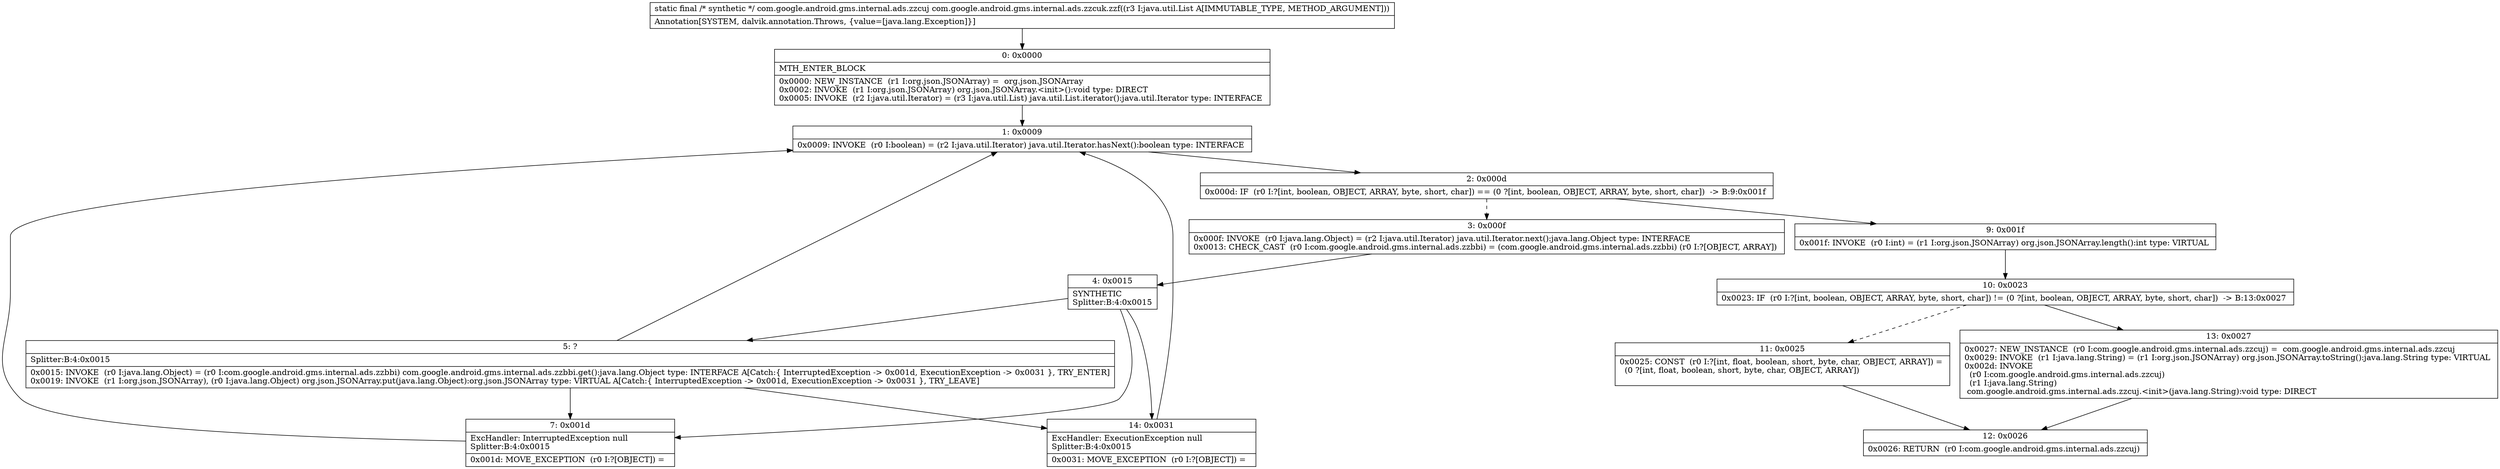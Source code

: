digraph "CFG forcom.google.android.gms.internal.ads.zzcuk.zzf(Ljava\/util\/List;)Lcom\/google\/android\/gms\/internal\/ads\/zzcuj;" {
Node_0 [shape=record,label="{0\:\ 0x0000|MTH_ENTER_BLOCK\l|0x0000: NEW_INSTANCE  (r1 I:org.json.JSONArray) =  org.json.JSONArray \l0x0002: INVOKE  (r1 I:org.json.JSONArray) org.json.JSONArray.\<init\>():void type: DIRECT \l0x0005: INVOKE  (r2 I:java.util.Iterator) = (r3 I:java.util.List) java.util.List.iterator():java.util.Iterator type: INTERFACE \l}"];
Node_1 [shape=record,label="{1\:\ 0x0009|0x0009: INVOKE  (r0 I:boolean) = (r2 I:java.util.Iterator) java.util.Iterator.hasNext():boolean type: INTERFACE \l}"];
Node_2 [shape=record,label="{2\:\ 0x000d|0x000d: IF  (r0 I:?[int, boolean, OBJECT, ARRAY, byte, short, char]) == (0 ?[int, boolean, OBJECT, ARRAY, byte, short, char])  \-\> B:9:0x001f \l}"];
Node_3 [shape=record,label="{3\:\ 0x000f|0x000f: INVOKE  (r0 I:java.lang.Object) = (r2 I:java.util.Iterator) java.util.Iterator.next():java.lang.Object type: INTERFACE \l0x0013: CHECK_CAST  (r0 I:com.google.android.gms.internal.ads.zzbbi) = (com.google.android.gms.internal.ads.zzbbi) (r0 I:?[OBJECT, ARRAY]) \l}"];
Node_4 [shape=record,label="{4\:\ 0x0015|SYNTHETIC\lSplitter:B:4:0x0015\l}"];
Node_5 [shape=record,label="{5\:\ ?|Splitter:B:4:0x0015\l|0x0015: INVOKE  (r0 I:java.lang.Object) = (r0 I:com.google.android.gms.internal.ads.zzbbi) com.google.android.gms.internal.ads.zzbbi.get():java.lang.Object type: INTERFACE A[Catch:\{ InterruptedException \-\> 0x001d, ExecutionException \-\> 0x0031 \}, TRY_ENTER]\l0x0019: INVOKE  (r1 I:org.json.JSONArray), (r0 I:java.lang.Object) org.json.JSONArray.put(java.lang.Object):org.json.JSONArray type: VIRTUAL A[Catch:\{ InterruptedException \-\> 0x001d, ExecutionException \-\> 0x0031 \}, TRY_LEAVE]\l}"];
Node_7 [shape=record,label="{7\:\ 0x001d|ExcHandler: InterruptedException null\lSplitter:B:4:0x0015\l|0x001d: MOVE_EXCEPTION  (r0 I:?[OBJECT]) =  \l}"];
Node_9 [shape=record,label="{9\:\ 0x001f|0x001f: INVOKE  (r0 I:int) = (r1 I:org.json.JSONArray) org.json.JSONArray.length():int type: VIRTUAL \l}"];
Node_10 [shape=record,label="{10\:\ 0x0023|0x0023: IF  (r0 I:?[int, boolean, OBJECT, ARRAY, byte, short, char]) != (0 ?[int, boolean, OBJECT, ARRAY, byte, short, char])  \-\> B:13:0x0027 \l}"];
Node_11 [shape=record,label="{11\:\ 0x0025|0x0025: CONST  (r0 I:?[int, float, boolean, short, byte, char, OBJECT, ARRAY]) = \l  (0 ?[int, float, boolean, short, byte, char, OBJECT, ARRAY])\l \l}"];
Node_12 [shape=record,label="{12\:\ 0x0026|0x0026: RETURN  (r0 I:com.google.android.gms.internal.ads.zzcuj) \l}"];
Node_13 [shape=record,label="{13\:\ 0x0027|0x0027: NEW_INSTANCE  (r0 I:com.google.android.gms.internal.ads.zzcuj) =  com.google.android.gms.internal.ads.zzcuj \l0x0029: INVOKE  (r1 I:java.lang.String) = (r1 I:org.json.JSONArray) org.json.JSONArray.toString():java.lang.String type: VIRTUAL \l0x002d: INVOKE  \l  (r0 I:com.google.android.gms.internal.ads.zzcuj)\l  (r1 I:java.lang.String)\l com.google.android.gms.internal.ads.zzcuj.\<init\>(java.lang.String):void type: DIRECT \l}"];
Node_14 [shape=record,label="{14\:\ 0x0031|ExcHandler: ExecutionException null\lSplitter:B:4:0x0015\l|0x0031: MOVE_EXCEPTION  (r0 I:?[OBJECT]) =  \l}"];
MethodNode[shape=record,label="{static final \/* synthetic *\/ com.google.android.gms.internal.ads.zzcuj com.google.android.gms.internal.ads.zzcuk.zzf((r3 I:java.util.List A[IMMUTABLE_TYPE, METHOD_ARGUMENT]))  | Annotation[SYSTEM, dalvik.annotation.Throws, \{value=[java.lang.Exception]\}]\l}"];
MethodNode -> Node_0;
Node_0 -> Node_1;
Node_1 -> Node_2;
Node_2 -> Node_3[style=dashed];
Node_2 -> Node_9;
Node_3 -> Node_4;
Node_4 -> Node_5;
Node_4 -> Node_7;
Node_4 -> Node_14;
Node_5 -> Node_7;
Node_5 -> Node_14;
Node_5 -> Node_1;
Node_7 -> Node_1;
Node_9 -> Node_10;
Node_10 -> Node_11[style=dashed];
Node_10 -> Node_13;
Node_11 -> Node_12;
Node_13 -> Node_12;
Node_14 -> Node_1;
}

